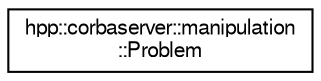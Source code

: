 digraph "Graphical Class Hierarchy"
{
  edge [fontname="FreeSans",fontsize="10",labelfontname="FreeSans",labelfontsize="10"];
  node [fontname="FreeSans",fontsize="10",shape=record];
  rankdir="LR";
  Node1 [label="hpp::corbaserver::manipulation\l::Problem",height=0.2,width=0.4,color="black", fillcolor="white", style="filled",URL="$a00010.html"];
}
